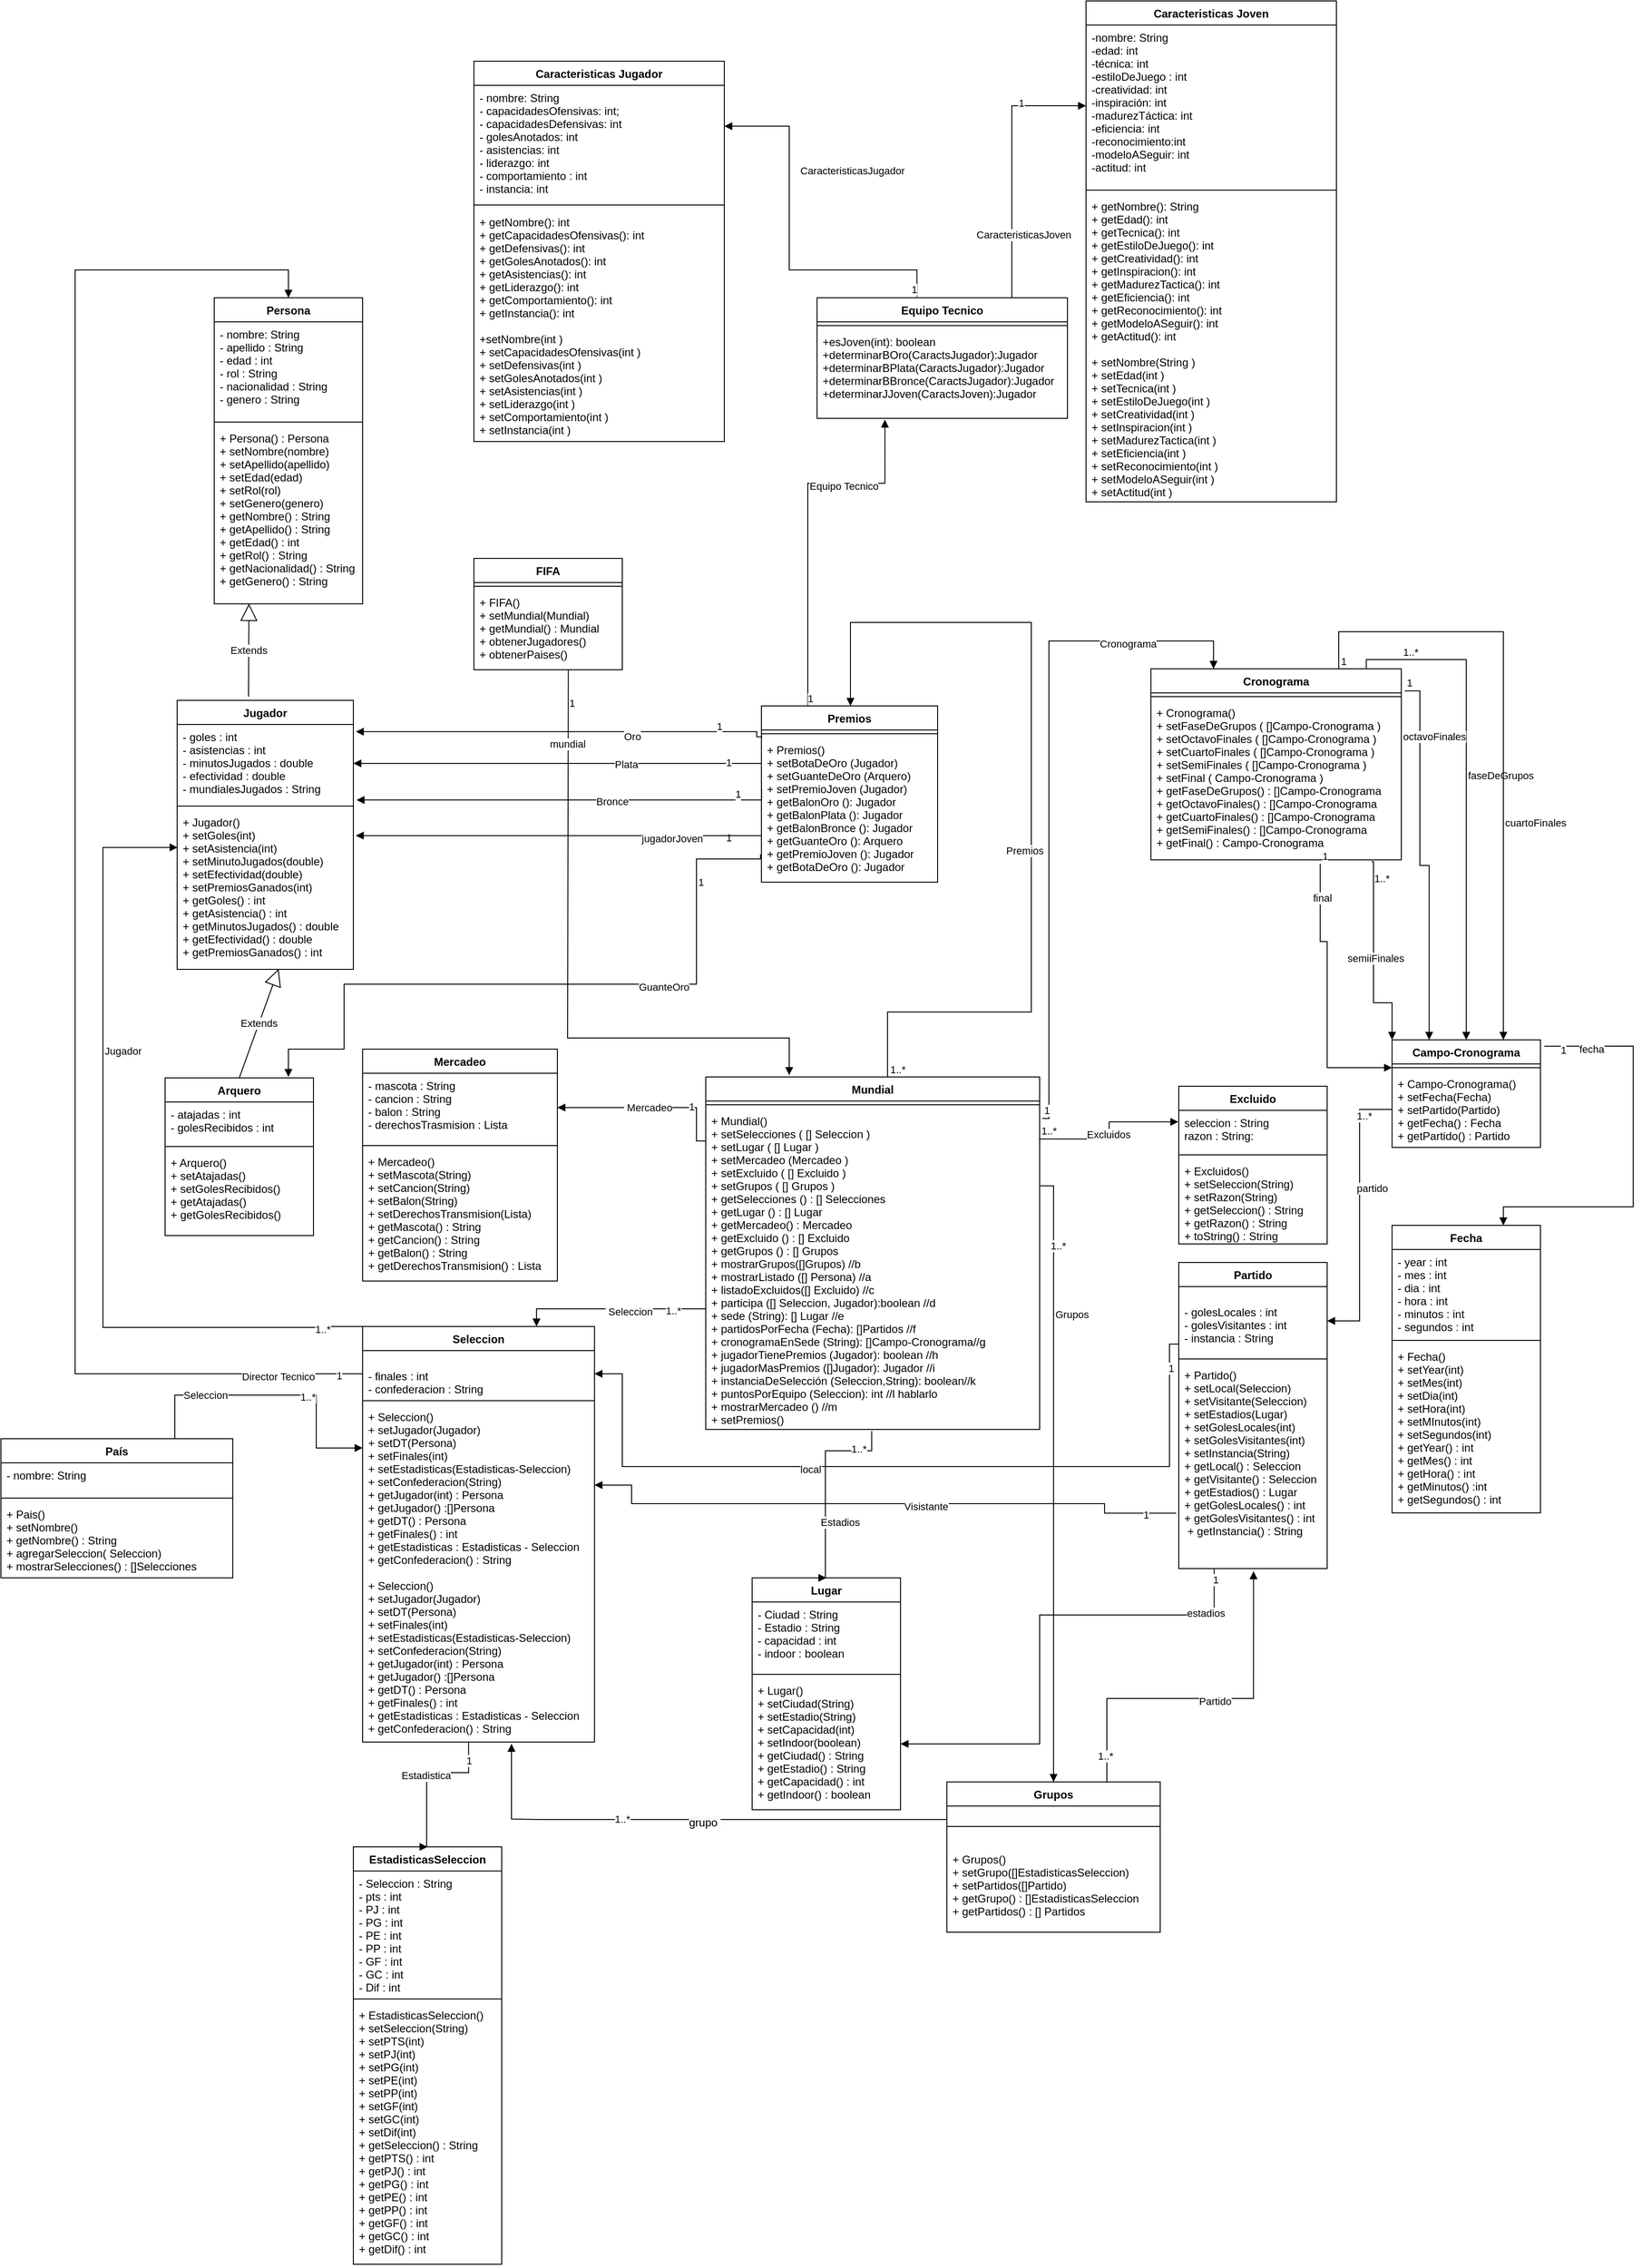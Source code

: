 <mxfile version="20.3.0" type="device"><diagram id="WAOlGVmIjQvaqexC4rdU" name="Página-1"><mxGraphModel dx="1543" dy="2780" grid="1" gridSize="10" guides="1" tooltips="1" connect="1" arrows="1" fold="1" page="1" pageScale="1" pageWidth="827" pageHeight="1169" math="0" shadow="0"><root><mxCell id="0"/><mxCell id="1" parent="0"/><mxCell id="vJpxsI6z9f8ZxDVIPnvD-1" value="Seleccion" style="swimlane;fontStyle=1;align=center;verticalAlign=top;childLayout=stackLayout;horizontal=1;startSize=26;horizontalStack=0;resizeParent=1;resizeParentMax=0;resizeLast=0;collapsible=1;marginBottom=0;" parent="1" vertex="1"><mxGeometry x="-200" y="109" width="250" height="448" as="geometry"/></mxCell><mxCell id="vJpxsI6z9f8ZxDVIPnvD-2" value="&#10;- finales : int&#10;- confederacion : String" style="text;strokeColor=none;fillColor=none;align=left;verticalAlign=top;spacingLeft=4;spacingRight=4;overflow=hidden;rotatable=0;points=[[0,0.5],[1,0.5]];portConstraint=eastwest;" parent="vJpxsI6z9f8ZxDVIPnvD-1" vertex="1"><mxGeometry y="26" width="250" height="50" as="geometry"/></mxCell><mxCell id="vJpxsI6z9f8ZxDVIPnvD-3" value="" style="line;strokeWidth=1;fillColor=none;align=left;verticalAlign=middle;spacingTop=-1;spacingLeft=3;spacingRight=3;rotatable=0;labelPosition=right;points=[];portConstraint=eastwest;" parent="vJpxsI6z9f8ZxDVIPnvD-1" vertex="1"><mxGeometry y="76" width="250" height="8" as="geometry"/></mxCell><mxCell id="aubBiZgZfOKUuOdNXXbn-31" value="+ Seleccion()&#10;+ setJugador(Jugador)&#10;+ setDT(Persona)&#10;+ setFinales(int)&#10;+ setEstadisticas(Estadisticas-Seleccion)&#10;+ setConfederacion(String)&#10;+ getJugador(int) : Persona&#10;+ getJugador() :[]Persona&#10;+ getDT() : Persona&#10;+ getFinales() : int&#10;+ getEstadisticas : Estadisticas - Seleccion&#10;+ getConfederacion() : String" style="text;strokeColor=none;fillColor=none;align=left;verticalAlign=top;spacingLeft=4;spacingRight=4;overflow=hidden;rotatable=0;points=[[0,0.5],[1,0.5]];portConstraint=eastwest;" parent="vJpxsI6z9f8ZxDVIPnvD-1" vertex="1"><mxGeometry y="84" width="250" height="182" as="geometry"/></mxCell><mxCell id="vJpxsI6z9f8ZxDVIPnvD-4" value="+ Seleccion()&#10;+ setJugador(Jugador)&#10;+ setDT(Persona)&#10;+ setFinales(int)&#10;+ setEstadisticas(Estadisticas-Seleccion)&#10;+ setConfederacion(String)&#10;+ getJugador(int) : Persona&#10;+ getJugador() :[]Persona&#10;+ getDT() : Persona&#10;+ getFinales() : int&#10;+ getEstadisticas : Estadisticas - Seleccion&#10;+ getConfederacion() : String" style="text;strokeColor=none;fillColor=none;align=left;verticalAlign=top;spacingLeft=4;spacingRight=4;overflow=hidden;rotatable=0;points=[[0,0.5],[1,0.5]];portConstraint=eastwest;" parent="vJpxsI6z9f8ZxDVIPnvD-1" vertex="1"><mxGeometry y="266" width="250" height="182" as="geometry"/></mxCell><mxCell id="vJpxsI6z9f8ZxDVIPnvD-5" value="Lugar" style="swimlane;fontStyle=1;align=center;verticalAlign=top;childLayout=stackLayout;horizontal=1;startSize=26;horizontalStack=0;resizeParent=1;resizeParentMax=0;resizeLast=0;collapsible=1;marginBottom=0;" parent="1" vertex="1"><mxGeometry x="220" y="380" width="160" height="250" as="geometry"/></mxCell><mxCell id="vJpxsI6z9f8ZxDVIPnvD-6" value="- Ciudad : String&#10;- Estadio : String&#10;- capacidad : int&#10;- indoor : boolean" style="text;strokeColor=none;fillColor=none;align=left;verticalAlign=top;spacingLeft=4;spacingRight=4;overflow=hidden;rotatable=0;points=[[0,0.5],[1,0.5]];portConstraint=eastwest;" parent="vJpxsI6z9f8ZxDVIPnvD-5" vertex="1"><mxGeometry y="26" width="160" height="74" as="geometry"/></mxCell><mxCell id="vJpxsI6z9f8ZxDVIPnvD-7" value="" style="line;strokeWidth=1;fillColor=none;align=left;verticalAlign=middle;spacingTop=-1;spacingLeft=3;spacingRight=3;rotatable=0;labelPosition=right;points=[];portConstraint=eastwest;" parent="vJpxsI6z9f8ZxDVIPnvD-5" vertex="1"><mxGeometry y="100" width="160" height="8" as="geometry"/></mxCell><mxCell id="vJpxsI6z9f8ZxDVIPnvD-8" value="+ Lugar() &#10;+ setCiudad(String)&#10;+ setEstadio(String)&#10;+ setCapacidad(int)&#10;+ setIndoor(boolean)&#10;+ getCiudad() : String&#10;+ getEstadio() : String&#10;+ getCapacidad() : int&#10;+ getIndoor() : boolean" style="text;strokeColor=none;fillColor=none;align=left;verticalAlign=top;spacingLeft=4;spacingRight=4;overflow=hidden;rotatable=0;points=[[0,0.5],[1,0.5]];portConstraint=eastwest;" parent="vJpxsI6z9f8ZxDVIPnvD-5" vertex="1"><mxGeometry y="108" width="160" height="142" as="geometry"/></mxCell><mxCell id="vJpxsI6z9f8ZxDVIPnvD-9" value="Cronograma" style="swimlane;fontStyle=1;align=center;verticalAlign=top;childLayout=stackLayout;horizontal=1;startSize=26;horizontalStack=0;resizeParent=1;resizeParentMax=0;resizeLast=0;collapsible=1;marginBottom=0;" parent="1" vertex="1"><mxGeometry x="650" y="-600" width="270" height="206" as="geometry"/></mxCell><mxCell id="vJpxsI6z9f8ZxDVIPnvD-11" value="" style="line;strokeWidth=1;fillColor=none;align=left;verticalAlign=middle;spacingTop=-1;spacingLeft=3;spacingRight=3;rotatable=0;labelPosition=right;points=[];portConstraint=eastwest;" parent="vJpxsI6z9f8ZxDVIPnvD-9" vertex="1"><mxGeometry y="26" width="270" height="8" as="geometry"/></mxCell><mxCell id="vJpxsI6z9f8ZxDVIPnvD-12" value="+ Cronograma()&#10;+ setFaseDeGrupos ( []Campo-Cronograma )&#10;+ setOctavoFinales ( []Campo-Cronograma )&#10;+ setCuartoFinales ( []Campo-Cronograma )&#10;+ setSemiFinales ( []Campo-Cronograma )&#10;+ setFinal ( Campo-Cronograma )&#10;+ getFaseDeGrupos() : []Campo-Cronograma&#10;+ getOctavoFinales() : []Campo-Cronograma&#10;+ getCuartoFinales() : []Campo-Cronograma&#10;+ getSemiFinales() : []Campo-Cronograma&#10;+ getFinal() : Campo-Cronograma" style="text;strokeColor=none;fillColor=none;align=left;verticalAlign=top;spacingLeft=4;spacingRight=4;overflow=hidden;rotatable=0;points=[[0,0.5],[1,0.5]];portConstraint=eastwest;" parent="vJpxsI6z9f8ZxDVIPnvD-9" vertex="1"><mxGeometry y="34" width="270" height="172" as="geometry"/></mxCell><mxCell id="vJpxsI6z9f8ZxDVIPnvD-13" value="Premios&#10;" style="swimlane;fontStyle=1;align=center;verticalAlign=top;childLayout=stackLayout;horizontal=1;startSize=26;horizontalStack=0;resizeParent=1;resizeParentMax=0;resizeLast=0;collapsible=1;marginBottom=0;" parent="1" vertex="1"><mxGeometry x="230" y="-560" width="190" height="190" as="geometry"/></mxCell><mxCell id="vJpxsI6z9f8ZxDVIPnvD-15" value="" style="line;strokeWidth=1;fillColor=none;align=left;verticalAlign=middle;spacingTop=-1;spacingLeft=3;spacingRight=3;rotatable=0;labelPosition=right;points=[];portConstraint=eastwest;" parent="vJpxsI6z9f8ZxDVIPnvD-13" vertex="1"><mxGeometry y="26" width="190" height="8" as="geometry"/></mxCell><mxCell id="vJpxsI6z9f8ZxDVIPnvD-16" value="+ Premios() &#10;+ setBotaDeOro (Jugador) &#10;+ setGuanteDeOro (Arquero)&#10;+ setPremioJoven (Jugador)&#10;+ getBalonOro (): Jugador&#10;+ getBalonPlata (): Jugador&#10;+ getBalonBronce (): Jugador&#10;+ getGuanteOro (): Arquero&#10;+ getPremioJoven (): Jugador&#10;+ getBotaDeOro (): Jugador " style="text;strokeColor=none;fillColor=none;align=left;verticalAlign=top;spacingLeft=4;spacingRight=4;overflow=hidden;rotatable=0;points=[[0,0.5],[1,0.5]];portConstraint=eastwest;" parent="vJpxsI6z9f8ZxDVIPnvD-13" vertex="1"><mxGeometry y="34" width="190" height="156" as="geometry"/></mxCell><mxCell id="vJpxsI6z9f8ZxDVIPnvD-17" value="Jugador&#10;" style="swimlane;fontStyle=1;align=center;verticalAlign=top;childLayout=stackLayout;horizontal=1;startSize=26;horizontalStack=0;resizeParent=1;resizeParentMax=0;resizeLast=0;collapsible=1;marginBottom=0;" parent="1" vertex="1"><mxGeometry x="-400" y="-566" width="190" height="290" as="geometry"/></mxCell><mxCell id="vJpxsI6z9f8ZxDVIPnvD-18" value="- goles : int&#10;- asistencias : int&#10;- minutosJugados : double&#10;- efectividad : double&#10;- mundialesJugados : String" style="text;strokeColor=none;fillColor=none;align=left;verticalAlign=top;spacingLeft=4;spacingRight=4;overflow=hidden;rotatable=0;points=[[0,0.5],[1,0.5]];portConstraint=eastwest;" parent="vJpxsI6z9f8ZxDVIPnvD-17" vertex="1"><mxGeometry y="26" width="190" height="84" as="geometry"/></mxCell><mxCell id="vJpxsI6z9f8ZxDVIPnvD-19" value="" style="line;strokeWidth=1;fillColor=none;align=left;verticalAlign=middle;spacingTop=-1;spacingLeft=3;spacingRight=3;rotatable=0;labelPosition=right;points=[];portConstraint=eastwest;" parent="vJpxsI6z9f8ZxDVIPnvD-17" vertex="1"><mxGeometry y="110" width="190" height="8" as="geometry"/></mxCell><mxCell id="vJpxsI6z9f8ZxDVIPnvD-20" value="+ Jugador()&#10;+ setGoles(int)&#10;+ setAsistencia(int)&#10;+ setMinutoJugados(double)&#10;+ setEfectividad(double)&#10;+ setPremiosGanados(int)&#10;+ getGoles() : int&#10;+ getAsistencia() : int&#10;+ getMinutosJugados() : double&#10;+ getEfectividad() : double&#10;+ getPremiosGanados() : int" style="text;strokeColor=none;fillColor=none;align=left;verticalAlign=top;spacingLeft=4;spacingRight=4;overflow=hidden;rotatable=0;points=[[0,0.5],[1,0.5]];portConstraint=eastwest;" parent="vJpxsI6z9f8ZxDVIPnvD-17" vertex="1"><mxGeometry y="118" width="190" height="172" as="geometry"/></mxCell><mxCell id="vJpxsI6z9f8ZxDVIPnvD-21" value="Partido" style="swimlane;fontStyle=1;align=center;verticalAlign=top;childLayout=stackLayout;horizontal=1;startSize=26;horizontalStack=0;resizeParent=1;resizeParentMax=0;resizeLast=0;collapsible=1;marginBottom=0;" parent="1" vertex="1"><mxGeometry x="680" y="40" width="160" height="330" as="geometry"/></mxCell><mxCell id="vJpxsI6z9f8ZxDVIPnvD-22" value="&#10;- golesLocales : int&#10;- golesVisitantes : int&#10;- instancia : String" style="text;strokeColor=none;fillColor=none;align=left;verticalAlign=top;spacingLeft=4;spacingRight=4;overflow=hidden;rotatable=0;points=[[0,0.5],[1,0.5]];portConstraint=eastwest;" parent="vJpxsI6z9f8ZxDVIPnvD-21" vertex="1"><mxGeometry y="26" width="160" height="74" as="geometry"/></mxCell><mxCell id="vJpxsI6z9f8ZxDVIPnvD-23" value="" style="line;strokeWidth=1;fillColor=none;align=left;verticalAlign=middle;spacingTop=-1;spacingLeft=3;spacingRight=3;rotatable=0;labelPosition=right;points=[];portConstraint=eastwest;" parent="vJpxsI6z9f8ZxDVIPnvD-21" vertex="1"><mxGeometry y="100" width="160" height="8" as="geometry"/></mxCell><mxCell id="vJpxsI6z9f8ZxDVIPnvD-24" value="+ Partido() &#10;+ setLocal(Seleccion)&#10;+ setVisitante(Seleccion)&#10;+ setEstadios(Lugar)&#10;+ setGolesLocales(int)&#10;+ setGolesVisitantes(int)&#10;+ setInstancia(String)&#10;+ getLocal() : Seleccion&#10;+ getVisitante() : Seleccion&#10;+ getEstadios() : Lugar&#10;+ getGolesLocales() : int&#10;+ getGolesVisitantes() : int&#10; + getInstancia() : String" style="text;strokeColor=none;fillColor=none;align=left;verticalAlign=top;spacingLeft=4;spacingRight=4;overflow=hidden;rotatable=0;points=[[0,0.5],[1,0.5]];portConstraint=eastwest;" parent="vJpxsI6z9f8ZxDVIPnvD-21" vertex="1"><mxGeometry y="108" width="160" height="222" as="geometry"/></mxCell><mxCell id="vJpxsI6z9f8ZxDVIPnvD-25" value="Persona" style="swimlane;fontStyle=1;align=center;verticalAlign=top;childLayout=stackLayout;horizontal=1;startSize=26;horizontalStack=0;resizeParent=1;resizeParentMax=0;resizeLast=0;collapsible=1;marginBottom=0;" parent="1" vertex="1"><mxGeometry x="-360" y="-1000" width="160" height="330" as="geometry"/></mxCell><mxCell id="vJpxsI6z9f8ZxDVIPnvD-26" value="- nombre: String&#10;- apellido : String  &#10;- edad : int&#10;- rol : String&#10;- nacionalidad : String&#10;- genero : String" style="text;strokeColor=none;fillColor=none;align=left;verticalAlign=top;spacingLeft=4;spacingRight=4;overflow=hidden;rotatable=0;points=[[0,0.5],[1,0.5]];portConstraint=eastwest;" parent="vJpxsI6z9f8ZxDVIPnvD-25" vertex="1"><mxGeometry y="26" width="160" height="104" as="geometry"/></mxCell><mxCell id="vJpxsI6z9f8ZxDVIPnvD-27" value="" style="line;strokeWidth=1;fillColor=none;align=left;verticalAlign=middle;spacingTop=-1;spacingLeft=3;spacingRight=3;rotatable=0;labelPosition=right;points=[];portConstraint=eastwest;" parent="vJpxsI6z9f8ZxDVIPnvD-25" vertex="1"><mxGeometry y="130" width="160" height="8" as="geometry"/></mxCell><mxCell id="vJpxsI6z9f8ZxDVIPnvD-28" value="+ Persona() : Persona&#10;+ setNombre(nombre) &#10;+ setApellido(apellido)&#10;+ setEdad(edad)&#10;+ setRol(rol)&#10;+ setGenero(genero)&#10;+ getNombre() : String&#10;+ getApellido() : String&#10;+ getEdad() : int&#10;+ getRol() : String&#10;+ getNacionalidad() : String&#10;+ getGenero() : String" style="text;strokeColor=none;fillColor=none;align=left;verticalAlign=top;spacingLeft=4;spacingRight=4;overflow=hidden;rotatable=0;points=[[0,0.5],[1,0.5]];portConstraint=eastwest;" parent="vJpxsI6z9f8ZxDVIPnvD-25" vertex="1"><mxGeometry y="138" width="160" height="192" as="geometry"/></mxCell><mxCell id="vJpxsI6z9f8ZxDVIPnvD-29" value="Extends" style="endArrow=block;endSize=16;endFill=0;html=1;rounded=0;entryX=0.234;entryY=0.999;entryDx=0;entryDy=0;entryPerimeter=0;" parent="1" target="vJpxsI6z9f8ZxDVIPnvD-28" edge="1"><mxGeometry width="160" relative="1" as="geometry"><mxPoint x="-323" y="-570" as="sourcePoint"/><mxPoint x="440" y="660" as="targetPoint"/></mxGeometry></mxCell><mxCell id="vJpxsI6z9f8ZxDVIPnvD-30" value="Grupos" style="swimlane;fontStyle=1;align=center;verticalAlign=top;childLayout=stackLayout;horizontal=1;startSize=26;horizontalStack=0;resizeParent=1;resizeParentMax=0;resizeLast=0;collapsible=1;marginBottom=0;" parent="1" vertex="1"><mxGeometry x="430" y="600" width="230" height="162" as="geometry"/></mxCell><mxCell id="vJpxsI6z9f8ZxDVIPnvD-32" value="" style="line;strokeWidth=1;fillColor=none;align=left;verticalAlign=middle;spacingTop=-1;spacingLeft=3;spacingRight=3;rotatable=0;labelPosition=right;points=[];portConstraint=eastwest;" parent="vJpxsI6z9f8ZxDVIPnvD-30" vertex="1"><mxGeometry y="26" width="230" height="44" as="geometry"/></mxCell><mxCell id="vJpxsI6z9f8ZxDVIPnvD-33" value="+ Grupos()&#10;+ setGrupo([]EstadisticasSeleccion)&#10;+ setPartidos([]Partido)&#10;+ getGrupo() : []EstadisticasSeleccion&#10;+ getPartidos() : [] Partidos  " style="text;strokeColor=none;fillColor=none;align=left;verticalAlign=top;spacingLeft=4;spacingRight=4;overflow=hidden;rotatable=0;points=[[0,0.5],[1,0.5]];portConstraint=eastwest;" parent="vJpxsI6z9f8ZxDVIPnvD-30" vertex="1"><mxGeometry y="70" width="230" height="92" as="geometry"/></mxCell><mxCell id="vJpxsI6z9f8ZxDVIPnvD-43" value="Arquero" style="swimlane;fontStyle=1;align=center;verticalAlign=top;childLayout=stackLayout;horizontal=1;startSize=26;horizontalStack=0;resizeParent=1;resizeParentMax=0;resizeLast=0;collapsible=1;marginBottom=0;" parent="1" vertex="1"><mxGeometry x="-413" y="-159" width="160" height="170" as="geometry"/></mxCell><mxCell id="vJpxsI6z9f8ZxDVIPnvD-44" value="- atajadas : int&#10;- golesRecibidos : int" style="text;strokeColor=none;fillColor=none;align=left;verticalAlign=top;spacingLeft=4;spacingRight=4;overflow=hidden;rotatable=0;points=[[0,0.5],[1,0.5]];portConstraint=eastwest;" parent="vJpxsI6z9f8ZxDVIPnvD-43" vertex="1"><mxGeometry y="26" width="160" height="44" as="geometry"/></mxCell><mxCell id="vJpxsI6z9f8ZxDVIPnvD-45" value="" style="line;strokeWidth=1;fillColor=none;align=left;verticalAlign=middle;spacingTop=-1;spacingLeft=3;spacingRight=3;rotatable=0;labelPosition=right;points=[];portConstraint=eastwest;" parent="vJpxsI6z9f8ZxDVIPnvD-43" vertex="1"><mxGeometry y="70" width="160" height="8" as="geometry"/></mxCell><mxCell id="vJpxsI6z9f8ZxDVIPnvD-46" value="+ Arquero()&#10;+ setAtajadas()&#10;+ setGolesRecibidos()&#10;+ getAtajadas()&#10;+ getGolesRecibidos()" style="text;strokeColor=none;fillColor=none;align=left;verticalAlign=top;spacingLeft=4;spacingRight=4;overflow=hidden;rotatable=0;points=[[0,0.5],[1,0.5]];portConstraint=eastwest;" parent="vJpxsI6z9f8ZxDVIPnvD-43" vertex="1"><mxGeometry y="78" width="160" height="92" as="geometry"/></mxCell><mxCell id="vJpxsI6z9f8ZxDVIPnvD-47" value="Extends" style="endArrow=block;endSize=16;endFill=0;html=1;rounded=0;exitX=0.5;exitY=0;exitDx=0;exitDy=0;entryX=0.576;entryY=0.997;entryDx=0;entryDy=0;entryPerimeter=0;" parent="1" source="vJpxsI6z9f8ZxDVIPnvD-43" target="vJpxsI6z9f8ZxDVIPnvD-20" edge="1"><mxGeometry width="160" relative="1" as="geometry"><mxPoint x="410" y="1220" as="sourcePoint"/><mxPoint x="570" y="1220" as="targetPoint"/></mxGeometry></mxCell><mxCell id="vJpxsI6z9f8ZxDVIPnvD-48" value="EstadisticasSeleccion" style="swimlane;fontStyle=1;align=center;verticalAlign=top;childLayout=stackLayout;horizontal=1;startSize=26;horizontalStack=0;resizeParent=1;resizeParentMax=0;resizeLast=0;collapsible=1;marginBottom=0;" parent="1" vertex="1"><mxGeometry x="-210" y="670" width="160" height="450" as="geometry"/></mxCell><mxCell id="vJpxsI6z9f8ZxDVIPnvD-49" value="- Seleccion : String&#10;- pts : int&#10;- PJ : int&#10;- PG : int&#10;- PE : int&#10;- PP : int&#10;- GF : int&#10;- GC : int&#10;- Dif : int" style="text;strokeColor=none;fillColor=none;align=left;verticalAlign=top;spacingLeft=4;spacingRight=4;overflow=hidden;rotatable=0;points=[[0,0.5],[1,0.5]];portConstraint=eastwest;" parent="vJpxsI6z9f8ZxDVIPnvD-48" vertex="1"><mxGeometry y="26" width="160" height="134" as="geometry"/></mxCell><mxCell id="vJpxsI6z9f8ZxDVIPnvD-50" value="" style="line;strokeWidth=1;fillColor=none;align=left;verticalAlign=middle;spacingTop=-1;spacingLeft=3;spacingRight=3;rotatable=0;labelPosition=right;points=[];portConstraint=eastwest;" parent="vJpxsI6z9f8ZxDVIPnvD-48" vertex="1"><mxGeometry y="160" width="160" height="8" as="geometry"/></mxCell><mxCell id="vJpxsI6z9f8ZxDVIPnvD-51" value="+ EstadisticasSeleccion()&#10;+ setSeleccion(String)&#10;+ setPTS(int)&#10;+ setPJ(int)&#10;+ setPG(int)&#10;+ setPE(int)&#10;+ setPP(int)&#10;+ setGF(int)&#10;+ setGC(int)&#10;+ setDif(int)&#10;+ getSeleccion() : String&#10;+ getPTS() : int&#10;+ getPJ() : int&#10;+ getPG() : int&#10;+ getPE() : int&#10;+ getPP() : int&#10;+ getGF() : int&#10;+ getGC() : int&#10;+ getDif() : int" style="text;strokeColor=none;fillColor=none;align=left;verticalAlign=top;spacingLeft=4;spacingRight=4;overflow=hidden;rotatable=0;points=[[0,0.5],[1,0.5]];portConstraint=eastwest;" parent="vJpxsI6z9f8ZxDVIPnvD-48" vertex="1"><mxGeometry y="168" width="160" height="282" as="geometry"/></mxCell><mxCell id="vJpxsI6z9f8ZxDVIPnvD-54" value="Jugador" style="endArrow=block;endFill=1;html=1;edgeStyle=orthogonalEdgeStyle;align=left;verticalAlign=top;rounded=0;exitX=0;exitY=0;exitDx=0;exitDy=0;entryX=0.003;entryY=0.236;entryDx=0;entryDy=0;entryPerimeter=0;" parent="1" source="vJpxsI6z9f8ZxDVIPnvD-1" target="vJpxsI6z9f8ZxDVIPnvD-20" edge="1"><mxGeometry x="0.348" relative="1" as="geometry"><mxPoint x="-30" y="390" as="sourcePoint"/><mxPoint x="-270" y="-580" as="targetPoint"/><Array as="points"><mxPoint x="-240" y="109"/><mxPoint x="-240" y="110"/><mxPoint x="-480" y="110"/><mxPoint x="-480" y="-407"/></Array><mxPoint as="offset"/></mxGeometry></mxCell><mxCell id="vJpxsI6z9f8ZxDVIPnvD-55" value="1..*" style="edgeLabel;resizable=0;html=1;align=left;verticalAlign=bottom;" parent="vJpxsI6z9f8ZxDVIPnvD-54" connectable="0" vertex="1"><mxGeometry x="-1" relative="1" as="geometry"><mxPoint x="-53" y="11" as="offset"/></mxGeometry></mxCell><mxCell id="vJpxsI6z9f8ZxDVIPnvD-56" value="Excluido" style="swimlane;fontStyle=1;align=center;verticalAlign=top;childLayout=stackLayout;horizontal=1;startSize=26;horizontalStack=0;resizeParent=1;resizeParentMax=0;resizeLast=0;collapsible=1;marginBottom=0;" parent="1" vertex="1"><mxGeometry x="680" y="-150" width="160" height="170" as="geometry"/></mxCell><mxCell id="vJpxsI6z9f8ZxDVIPnvD-57" value="seleccion : String            &#10;razon : String: &#10;" style="text;strokeColor=none;fillColor=none;align=left;verticalAlign=top;spacingLeft=4;spacingRight=4;overflow=hidden;rotatable=0;points=[[0,0.5],[1,0.5]];portConstraint=eastwest;" parent="vJpxsI6z9f8ZxDVIPnvD-56" vertex="1"><mxGeometry y="26" width="160" height="44" as="geometry"/></mxCell><mxCell id="vJpxsI6z9f8ZxDVIPnvD-58" value="" style="line;strokeWidth=1;fillColor=none;align=left;verticalAlign=middle;spacingTop=-1;spacingLeft=3;spacingRight=3;rotatable=0;labelPosition=right;points=[];portConstraint=eastwest;" parent="vJpxsI6z9f8ZxDVIPnvD-56" vertex="1"><mxGeometry y="70" width="160" height="8" as="geometry"/></mxCell><mxCell id="vJpxsI6z9f8ZxDVIPnvD-59" value="+ Excluidos()&#10;+ setSeleccion(String) &#10;+ setRazon(String)&#10;+ getSeleccion() : String&#10;+ getRazon() : String&#10;+ toString() : String" style="text;strokeColor=none;fillColor=none;align=left;verticalAlign=top;spacingLeft=4;spacingRight=4;overflow=hidden;rotatable=0;points=[[0,0.5],[1,0.5]];portConstraint=eastwest;" parent="vJpxsI6z9f8ZxDVIPnvD-56" vertex="1"><mxGeometry y="78" width="160" height="92" as="geometry"/></mxCell><mxCell id="vJpxsI6z9f8ZxDVIPnvD-60" value="&amp;nbsp;Premios" style="endArrow=block;endFill=1;html=1;edgeStyle=orthogonalEdgeStyle;align=left;verticalAlign=top;rounded=0;exitX=0.75;exitY=0;exitDx=0;exitDy=0;entryX=0.5;entryY=0;entryDx=0;entryDy=0;" parent="1" edge="1"><mxGeometry x="-0.11" y="22" relative="1" as="geometry"><mxPoint x="366" y="-160" as="sourcePoint"/><mxPoint x="326.0" y="-560" as="targetPoint"/><Array as="points"><mxPoint x="366" y="-230"/><mxPoint x="521" y="-230"/><mxPoint x="521" y="-650"/><mxPoint x="326" y="-650"/></Array><mxPoint x="-10" y="2" as="offset"/></mxGeometry></mxCell><mxCell id="vJpxsI6z9f8ZxDVIPnvD-61" value="1..*" style="edgeLabel;resizable=0;html=1;align=left;verticalAlign=bottom;" parent="vJpxsI6z9f8ZxDVIPnvD-60" connectable="0" vertex="1"><mxGeometry x="-1" relative="1" as="geometry"><mxPoint x="1" as="offset"/></mxGeometry></mxCell><mxCell id="vJpxsI6z9f8ZxDVIPnvD-62" value="Mercadeo" style="swimlane;fontStyle=1;align=center;verticalAlign=top;childLayout=stackLayout;horizontal=1;startSize=26;horizontalStack=0;resizeParent=1;resizeParentMax=0;resizeLast=0;collapsible=1;marginBottom=0;" parent="1" vertex="1"><mxGeometry x="-200" y="-190" width="210" height="250" as="geometry"/></mxCell><mxCell id="vJpxsI6z9f8ZxDVIPnvD-63" value="- mascota : String&#10;- cancion : String&#10;- balon : String&#10;- derechosTrasmision : Lista" style="text;strokeColor=none;fillColor=none;align=left;verticalAlign=top;spacingLeft=4;spacingRight=4;overflow=hidden;rotatable=0;points=[[0,0.5],[1,0.5]];portConstraint=eastwest;" parent="vJpxsI6z9f8ZxDVIPnvD-62" vertex="1"><mxGeometry y="26" width="210" height="74" as="geometry"/></mxCell><mxCell id="vJpxsI6z9f8ZxDVIPnvD-64" value="" style="line;strokeWidth=1;fillColor=none;align=left;verticalAlign=middle;spacingTop=-1;spacingLeft=3;spacingRight=3;rotatable=0;labelPosition=right;points=[];portConstraint=eastwest;" parent="vJpxsI6z9f8ZxDVIPnvD-62" vertex="1"><mxGeometry y="100" width="210" height="8" as="geometry"/></mxCell><mxCell id="vJpxsI6z9f8ZxDVIPnvD-65" value="+ Mercadeo()&#10;+ setMascota(String) &#10;+ setCancion(String)&#10;+ setBalon(String)&#10;+ setDerechosTransmision(Lista)&#10;+ getMascota() : String&#10;+ getCancion() : String&#10;+ getBalon() : String&#10;+ getDerechosTransmision() : Lista&#10;" style="text;strokeColor=none;fillColor=none;align=left;verticalAlign=top;spacingLeft=4;spacingRight=4;overflow=hidden;rotatable=0;points=[[0,0.5],[1,0.5]];portConstraint=eastwest;" parent="vJpxsI6z9f8ZxDVIPnvD-62" vertex="1"><mxGeometry y="108" width="210" height="142" as="geometry"/></mxCell><mxCell id="vJpxsI6z9f8ZxDVIPnvD-66" value="Excluidos" style="endArrow=block;endFill=1;html=1;edgeStyle=orthogonalEdgeStyle;align=left;verticalAlign=top;rounded=0;entryX=-0.003;entryY=0.282;entryDx=0;entryDy=0;entryPerimeter=0;exitX=0.998;exitY=0.095;exitDx=0;exitDy=0;exitPerimeter=0;" parent="1" target="vJpxsI6z9f8ZxDVIPnvD-57" edge="1" source="vJpxsI6z9f8ZxDVIPnvD-76"><mxGeometry x="-0.405" y="18" relative="1" as="geometry"><mxPoint x="430" y="-92" as="sourcePoint"/><mxPoint x="670" y="40" as="targetPoint"/><mxPoint as="offset"/></mxGeometry></mxCell><mxCell id="vJpxsI6z9f8ZxDVIPnvD-67" value="1..*" style="edgeLabel;resizable=0;html=1;align=left;verticalAlign=bottom;" parent="vJpxsI6z9f8ZxDVIPnvD-66" connectable="0" vertex="1"><mxGeometry x="-1" relative="1" as="geometry"><mxPoint x="1" as="offset"/></mxGeometry></mxCell><mxCell id="vJpxsI6z9f8ZxDVIPnvD-73" value="Mundial" style="swimlane;fontStyle=1;align=center;verticalAlign=top;childLayout=stackLayout;horizontal=1;startSize=26;horizontalStack=0;resizeParent=1;resizeParentMax=0;resizeLast=0;collapsible=1;marginBottom=0;" parent="1" vertex="1"><mxGeometry x="170" y="-160" width="360" height="380" as="geometry"/></mxCell><mxCell id="vJpxsI6z9f8ZxDVIPnvD-75" value="" style="line;strokeWidth=1;fillColor=none;align=left;verticalAlign=middle;spacingTop=-1;spacingLeft=3;spacingRight=3;rotatable=0;labelPosition=right;points=[];portConstraint=eastwest;" parent="vJpxsI6z9f8ZxDVIPnvD-73" vertex="1"><mxGeometry y="26" width="360" height="8" as="geometry"/></mxCell><mxCell id="vJpxsI6z9f8ZxDVIPnvD-76" value="+ Mundial()&#10;+ setSelecciones ( [] Seleccion )&#10;+ setLugar ( [] Lugar )&#10;+ setMercadeo (Mercadeo )&#10;+ setExcluido ( [] Excluido )&#10;+ setGrupos ( [] Grupos )&#10;+ getSelecciones () : [] Selecciones&#10;+ getLugar () : [] Lugar&#10;+ getMercadeo() : Mercadeo&#10;+ getExcluido () : [] Excluido&#10;+ getGrupos () : [] Grupos &#10;+ mostrarGrupos([]Grupos) //b&#10;+ mostrarListado ([] Persona) //a&#10;+ listadoExcluidos([] Excluido) //c&#10;+ participa ([] Seleccion, Jugador):boolean //d&#10;+ sede (String): [] Lugar //e&#10;+ partidosPorFecha (Fecha): []Partidos //f&#10;+ cronogramaEnSede (String): []Campo-Cronograma//g &#10;+ jugadorTienePremios (Jugador): boolean //h&#10;+ jugadorMasPremios ([]Jugador): Jugador //i&#10;+ instanciaDeSelección (Seleccion,String): boolean//k&#10;+ puntosPorEquipo (Seleccion): int //l hablarlo&#10;+ mostrarMercadeo () //m &#10;+ setPremios()" style="text;strokeColor=none;fillColor=none;align=left;verticalAlign=top;spacingLeft=4;spacingRight=4;overflow=hidden;rotatable=0;points=[[0,0.5],[1,0.5]];portConstraint=eastwest;" parent="vJpxsI6z9f8ZxDVIPnvD-73" vertex="1"><mxGeometry y="34" width="360" height="346" as="geometry"/></mxCell><mxCell id="45bAVvMPIuUYd5irnrlX-2" value="&amp;nbsp;Mercadeo" style="endArrow=block;endFill=1;html=1;edgeStyle=orthogonalEdgeStyle;align=left;verticalAlign=top;rounded=0;exitX=0;exitY=0.5;exitDx=0;exitDy=0;entryX=1;entryY=0.5;entryDx=0;entryDy=0;" parent="1" target="vJpxsI6z9f8ZxDVIPnvD-63" edge="1"><mxGeometry x="0.286" y="-13" relative="1" as="geometry"><mxPoint x="170" y="-91" as="sourcePoint"/><mxPoint x="60" y="-160" as="targetPoint"/><mxPoint as="offset"/><Array as="points"><mxPoint x="160" y="-91"/><mxPoint x="160" y="-127"/></Array></mxGeometry></mxCell><mxCell id="45bAVvMPIuUYd5irnrlX-3" value="1" style="edgeLabel;resizable=0;html=1;align=left;verticalAlign=bottom;" parent="45bAVvMPIuUYd5irnrlX-2" connectable="0" vertex="1"><mxGeometry x="-1" relative="1" as="geometry"><mxPoint x="-20" y="-29" as="offset"/></mxGeometry></mxCell><mxCell id="45bAVvMPIuUYd5irnrlX-4" value="Partido" style="endArrow=block;endFill=1;html=1;edgeStyle=orthogonalEdgeStyle;align=left;verticalAlign=top;rounded=0;entryX=0.504;entryY=1.013;entryDx=0;entryDy=0;entryPerimeter=0;exitX=0.75;exitY=0;exitDx=0;exitDy=0;" parent="1" source="vJpxsI6z9f8ZxDVIPnvD-30" target="vJpxsI6z9f8ZxDVIPnvD-24" edge="1"><mxGeometry x="-0.027" y="10" relative="1" as="geometry"><mxPoint x="610" y="590" as="sourcePoint"/><mxPoint x="760" y="600" as="targetPoint"/><Array as="points"><mxPoint x="603" y="510"/><mxPoint x="761" y="510"/></Array><mxPoint as="offset"/></mxGeometry></mxCell><mxCell id="45bAVvMPIuUYd5irnrlX-5" value="1..*" style="edgeLabel;resizable=0;html=1;align=left;verticalAlign=bottom;" parent="45bAVvMPIuUYd5irnrlX-4" connectable="0" vertex="1"><mxGeometry x="-1" relative="1" as="geometry"><mxPoint x="-12" y="-20" as="offset"/></mxGeometry></mxCell><mxCell id="45bAVvMPIuUYd5irnrlX-6" value="estadios" style="endArrow=block;endFill=1;html=1;edgeStyle=orthogonalEdgeStyle;align=left;verticalAlign=top;rounded=0;exitX=0.239;exitY=1;exitDx=0;exitDy=0;exitPerimeter=0;entryX=1;entryY=0.5;entryDx=0;entryDy=0;" parent="1" source="vJpxsI6z9f8ZxDVIPnvD-24" target="vJpxsI6z9f8ZxDVIPnvD-8" edge="1"><mxGeometry x="-0.692" y="-15" relative="1" as="geometry"><mxPoint x="440" y="860" as="sourcePoint"/><mxPoint x="600" y="860" as="targetPoint"/><mxPoint as="offset"/><Array as="points"><mxPoint x="718" y="420"/><mxPoint x="530" y="420"/><mxPoint x="530" y="559"/></Array></mxGeometry></mxCell><mxCell id="45bAVvMPIuUYd5irnrlX-7" value="1" style="edgeLabel;resizable=0;html=1;align=left;verticalAlign=bottom;" parent="45bAVvMPIuUYd5irnrlX-6" connectable="0" vertex="1"><mxGeometry x="-1" relative="1" as="geometry"><mxPoint x="-3" y="20" as="offset"/></mxGeometry></mxCell><mxCell id="45bAVvMPIuUYd5irnrlX-8" value="&amp;nbsp;Seleccion" style="endArrow=block;endFill=1;html=1;edgeStyle=orthogonalEdgeStyle;align=left;verticalAlign=top;rounded=0;entryX=0.75;entryY=0;entryDx=0;entryDy=0;" parent="1" target="vJpxsI6z9f8ZxDVIPnvD-1" edge="1"><mxGeometry x="0.135" y="-10" relative="1" as="geometry"><mxPoint x="170" y="100" as="sourcePoint"/><mxPoint x="140" y="170" as="targetPoint"/><Array as="points"><mxPoint x="170" y="90"/><mxPoint x="-12" y="90"/></Array><mxPoint as="offset"/></mxGeometry></mxCell><mxCell id="45bAVvMPIuUYd5irnrlX-9" value="1..*&lt;br&gt;" style="edgeLabel;resizable=0;html=1;align=left;verticalAlign=bottom;" parent="45bAVvMPIuUYd5irnrlX-8" connectable="0" vertex="1"><mxGeometry x="-1" relative="1" as="geometry"><mxPoint x="-45" as="offset"/></mxGeometry></mxCell><mxCell id="45bAVvMPIuUYd5irnrlX-10" value="&amp;nbsp;Estadios" style="endArrow=block;endFill=1;html=1;edgeStyle=orthogonalEdgeStyle;align=left;verticalAlign=top;rounded=0;entryX=0.5;entryY=0;entryDx=0;entryDy=0;exitX=0.497;exitY=1.005;exitDx=0;exitDy=0;exitPerimeter=0;" parent="1" source="vJpxsI6z9f8ZxDVIPnvD-76" target="vJpxsI6z9f8ZxDVIPnvD-5" edge="1"><mxGeometry x="0.297" y="-10" relative="1" as="geometry"><mxPoint x="340" y="300" as="sourcePoint"/><mxPoint x="550" y="230" as="targetPoint"/><Array as="points"><mxPoint x="299" y="243"/></Array><mxPoint as="offset"/></mxGeometry></mxCell><mxCell id="45bAVvMPIuUYd5irnrlX-11" value="1..*" style="edgeLabel;resizable=0;html=1;align=left;verticalAlign=bottom;" parent="45bAVvMPIuUYd5irnrlX-10" connectable="0" vertex="1"><mxGeometry x="-1" relative="1" as="geometry"><mxPoint x="-24" y="28" as="offset"/></mxGeometry></mxCell><mxCell id="OvU-eVvdrH3BzWIInxZZ-1" value="Campo-Cronograma" style="swimlane;fontStyle=1;align=center;verticalAlign=top;childLayout=stackLayout;horizontal=1;startSize=26;horizontalStack=0;resizeParent=1;resizeParentMax=0;resizeLast=0;collapsible=1;marginBottom=0;" parent="1" vertex="1"><mxGeometry x="910" y="-200" width="160" height="116" as="geometry"/></mxCell><mxCell id="OvU-eVvdrH3BzWIInxZZ-3" value="" style="line;strokeWidth=1;fillColor=none;align=left;verticalAlign=middle;spacingTop=-1;spacingLeft=3;spacingRight=3;rotatable=0;labelPosition=right;points=[];portConstraint=eastwest;" parent="OvU-eVvdrH3BzWIInxZZ-1" vertex="1"><mxGeometry y="26" width="160" height="8" as="geometry"/></mxCell><mxCell id="OvU-eVvdrH3BzWIInxZZ-4" value="+ Campo-Cronograma()&#10;+ setFecha(Fecha)&#10;+ setPartido(Partido)&#10;+ getFecha() : Fecha&#10;+ getPartido() : Partido" style="text;strokeColor=none;fillColor=none;align=left;verticalAlign=top;spacingLeft=4;spacingRight=4;overflow=hidden;rotatable=0;points=[[0,0.5],[1,0.5]];portConstraint=eastwest;" parent="OvU-eVvdrH3BzWIInxZZ-1" vertex="1"><mxGeometry y="34" width="160" height="82" as="geometry"/></mxCell><mxCell id="OvU-eVvdrH3BzWIInxZZ-5" value="Fecha" style="swimlane;fontStyle=1;align=center;verticalAlign=top;childLayout=stackLayout;horizontal=1;startSize=26;horizontalStack=0;resizeParent=1;resizeParentMax=0;resizeLast=0;collapsible=1;marginBottom=0;" parent="1" vertex="1"><mxGeometry x="910" width="160" height="310" as="geometry"/></mxCell><mxCell id="OvU-eVvdrH3BzWIInxZZ-6" value="- year : int&#10;- mes : int&#10;- dia : int&#10;- hora : int&#10;- minutos : int&#10;- segundos : int" style="text;strokeColor=none;fillColor=none;align=left;verticalAlign=top;spacingLeft=4;spacingRight=4;overflow=hidden;rotatable=0;points=[[0,0.5],[1,0.5]];portConstraint=eastwest;" parent="OvU-eVvdrH3BzWIInxZZ-5" vertex="1"><mxGeometry y="26" width="160" height="94" as="geometry"/></mxCell><mxCell id="OvU-eVvdrH3BzWIInxZZ-7" value="" style="line;strokeWidth=1;fillColor=none;align=left;verticalAlign=middle;spacingTop=-1;spacingLeft=3;spacingRight=3;rotatable=0;labelPosition=right;points=[];portConstraint=eastwest;" parent="OvU-eVvdrH3BzWIInxZZ-5" vertex="1"><mxGeometry y="120" width="160" height="8" as="geometry"/></mxCell><mxCell id="OvU-eVvdrH3BzWIInxZZ-8" value="+ Fecha()&#10;+ setYear(int)&#10;+ setMes(int)&#10;+ setDia(int)&#10;+ setHora(int)&#10;+ setMInutos(int)&#10;+ setSegundos(int)&#10;+ getYear() : int&#10;+ getMes() : int&#10;+ getHora() : int&#10;+ getMinutos() :int&#10;+ getSegundos() : int" style="text;strokeColor=none;fillColor=none;align=left;verticalAlign=top;spacingLeft=4;spacingRight=4;overflow=hidden;rotatable=0;points=[[0,0.5],[1,0.5]];portConstraint=eastwest;" parent="OvU-eVvdrH3BzWIInxZZ-5" vertex="1"><mxGeometry y="128" width="160" height="182" as="geometry"/></mxCell><mxCell id="OvU-eVvdrH3BzWIInxZZ-9" value="fecha" style="endArrow=block;endFill=1;html=1;edgeStyle=orthogonalEdgeStyle;align=left;verticalAlign=top;rounded=0;exitX=1.026;exitY=0.059;exitDx=0;exitDy=0;entryX=0.75;entryY=0;entryDx=0;entryDy=0;exitPerimeter=0;" parent="1" source="OvU-eVvdrH3BzWIInxZZ-1" target="OvU-eVvdrH3BzWIInxZZ-5" edge="1"><mxGeometry x="-0.832" y="10" relative="1" as="geometry"><mxPoint x="-700" y="-150" as="sourcePoint"/><mxPoint x="-540" y="-150" as="targetPoint"/><Array as="points"><mxPoint x="1170" y="-193"/><mxPoint x="1170" y="-20"/><mxPoint x="1030" y="-20"/></Array><mxPoint as="offset"/></mxGeometry></mxCell><mxCell id="OvU-eVvdrH3BzWIInxZZ-10" value="1" style="edgeLabel;resizable=0;html=1;align=left;verticalAlign=bottom;" parent="OvU-eVvdrH3BzWIInxZZ-9" connectable="0" vertex="1"><mxGeometry x="-1" relative="1" as="geometry"><mxPoint x="16" y="13" as="offset"/></mxGeometry></mxCell><mxCell id="OvU-eVvdrH3BzWIInxZZ-11" value="partido" style="endArrow=block;endFill=1;html=1;edgeStyle=orthogonalEdgeStyle;align=left;verticalAlign=top;rounded=0;entryX=1;entryY=0.5;entryDx=0;entryDy=0;exitX=0;exitY=0.5;exitDx=0;exitDy=0;" parent="1" source="OvU-eVvdrH3BzWIInxZZ-4" target="vJpxsI6z9f8ZxDVIPnvD-22" edge="1"><mxGeometry x="-0.283" y="-5" relative="1" as="geometry"><mxPoint x="730" y="-210" as="sourcePoint"/><mxPoint x="890" y="-210" as="targetPoint"/><Array as="points"><mxPoint x="875" y="-125"/><mxPoint x="875" y="103"/></Array><mxPoint as="offset"/></mxGeometry></mxCell><mxCell id="OvU-eVvdrH3BzWIInxZZ-12" value="1..*" style="edgeLabel;resizable=0;html=1;align=left;verticalAlign=bottom;" parent="OvU-eVvdrH3BzWIInxZZ-11" connectable="0" vertex="1"><mxGeometry x="-1" relative="1" as="geometry"><mxPoint x="-40" y="15" as="offset"/></mxGeometry></mxCell><mxCell id="OvU-eVvdrH3BzWIInxZZ-14" value="faseDeGrupos" style="endArrow=block;endFill=1;html=1;edgeStyle=orthogonalEdgeStyle;align=left;verticalAlign=top;rounded=0;exitX=0.86;exitY=-0.003;exitDx=0;exitDy=0;exitPerimeter=0;entryX=0.5;entryY=0;entryDx=0;entryDy=0;" parent="1" source="vJpxsI6z9f8ZxDVIPnvD-9" target="OvU-eVvdrH3BzWIInxZZ-1" edge="1"><mxGeometry x="-0.129" relative="1" as="geometry"><mxPoint x="1000" y="-550" as="sourcePoint"/><mxPoint x="1160" y="-550" as="targetPoint"/><mxPoint as="offset"/></mxGeometry></mxCell><mxCell id="OvU-eVvdrH3BzWIInxZZ-15" value="1..*" style="edgeLabel;resizable=0;html=1;align=left;verticalAlign=bottom;" parent="OvU-eVvdrH3BzWIInxZZ-14" connectable="0" vertex="1"><mxGeometry x="-1" relative="1" as="geometry"><mxPoint x="38" y="-9" as="offset"/></mxGeometry></mxCell><mxCell id="jDVTNsTB50lQe6-nZzPo-1" value="local" style="endArrow=block;endFill=1;html=1;edgeStyle=orthogonalEdgeStyle;align=left;verticalAlign=top;rounded=0;exitX=0;exitY=0.5;exitDx=0;exitDy=0;entryX=1;entryY=0.5;entryDx=0;entryDy=0;" parent="1" source="vJpxsI6z9f8ZxDVIPnvD-22" target="vJpxsI6z9f8ZxDVIPnvD-2" edge="1"><mxGeometry x="0.279" y="-10" relative="1" as="geometry"><mxPoint x="500" y="100" as="sourcePoint"/><mxPoint x="90" y="140" as="targetPoint"/><Array as="points"><mxPoint x="680" y="128"/><mxPoint x="670" y="128"/><mxPoint x="670" y="260"/><mxPoint x="80" y="260"/><mxPoint x="80" y="160"/></Array><mxPoint as="offset"/></mxGeometry></mxCell><mxCell id="jDVTNsTB50lQe6-nZzPo-2" value="1" style="edgeLabel;resizable=0;html=1;align=left;verticalAlign=bottom;" parent="jDVTNsTB50lQe6-nZzPo-1" connectable="0" vertex="1"><mxGeometry x="-1" relative="1" as="geometry"><mxPoint x="-13" y="59" as="offset"/></mxGeometry></mxCell><mxCell id="aubBiZgZfOKUuOdNXXbn-1" value="&lt;span style=&quot;font-size: 12px; background-color: rgb(248, 249, 250);&quot;&gt;grupo&amp;nbsp;&lt;/span&gt;" style="endArrow=block;endFill=1;html=1;edgeStyle=orthogonalEdgeStyle;align=left;verticalAlign=top;rounded=0;exitX=0;exitY=0.25;exitDx=0;exitDy=0;entryX=0.642;entryY=1.01;entryDx=0;entryDy=0;entryPerimeter=0;" parent="1" source="vJpxsI6z9f8ZxDVIPnvD-30" target="vJpxsI6z9f8ZxDVIPnvD-4" edge="1"><mxGeometry x="0.018" y="-11" relative="1" as="geometry"><mxPoint x="660" y="648" as="sourcePoint"/><mxPoint x="-30" y="660" as="targetPoint"/><Array as="points"><mxPoint x="-10" y="641"/><mxPoint x="-40" y="640"/></Array><mxPoint as="offset"/></mxGeometry></mxCell><mxCell id="aubBiZgZfOKUuOdNXXbn-2" value="1..*" style="edgeLabel;resizable=0;html=1;align=left;verticalAlign=bottom;" parent="aubBiZgZfOKUuOdNXXbn-1" connectable="0" vertex="1"><mxGeometry x="-1" relative="1" as="geometry"><mxPoint x="-360" y="8" as="offset"/></mxGeometry></mxCell><mxCell id="aubBiZgZfOKUuOdNXXbn-5" value="Estadistica" style="endArrow=block;endFill=1;html=1;edgeStyle=orthogonalEdgeStyle;align=left;verticalAlign=top;rounded=0;entryX=0.5;entryY=0;entryDx=0;entryDy=0;exitX=0.457;exitY=1.002;exitDx=0;exitDy=0;exitPerimeter=0;" parent="1" source="vJpxsI6z9f8ZxDVIPnvD-4" target="vJpxsI6z9f8ZxDVIPnvD-48" edge="1"><mxGeometry x="-0.019" y="-31" relative="1" as="geometry"><mxPoint x="-200" y="164" as="sourcePoint"/><mxPoint x="-131" y="551" as="targetPoint"/><Array as="points"><mxPoint x="-86" y="590"/><mxPoint x="-131" y="590"/><mxPoint x="-131" y="670"/></Array><mxPoint x="2" y="-10" as="offset"/></mxGeometry></mxCell><mxCell id="aubBiZgZfOKUuOdNXXbn-6" value="1" style="edgeLabel;resizable=0;html=1;align=left;verticalAlign=bottom;" parent="aubBiZgZfOKUuOdNXXbn-5" connectable="0" vertex="1"><mxGeometry x="-1" relative="1" as="geometry"><mxPoint x="-4" y="28" as="offset"/></mxGeometry></mxCell><mxCell id="aubBiZgZfOKUuOdNXXbn-11" value="octavoFinales" style="endArrow=block;endFill=1;html=1;edgeStyle=orthogonalEdgeStyle;align=left;verticalAlign=top;rounded=0;exitX=1.014;exitY=-0.026;exitDx=0;exitDy=0;exitPerimeter=0;entryX=0.25;entryY=0;entryDx=0;entryDy=0;" parent="1" target="OvU-eVvdrH3BzWIInxZZ-1" edge="1"><mxGeometry x="-0.74" y="-20" relative="1" as="geometry"><mxPoint x="923.78" y="-576.184" as="sourcePoint"/><mxPoint x="1100" y="-550" as="targetPoint"/><Array as="points"><mxPoint x="940" y="-576"/><mxPoint x="940" y="-388"/><mxPoint x="950" y="-388"/></Array><mxPoint as="offset"/></mxGeometry></mxCell><mxCell id="aubBiZgZfOKUuOdNXXbn-12" value="1" style="edgeLabel;resizable=0;html=1;align=left;verticalAlign=bottom;" parent="aubBiZgZfOKUuOdNXXbn-11" connectable="0" vertex="1"><mxGeometry x="-1" relative="1" as="geometry"/></mxCell><mxCell id="aubBiZgZfOKUuOdNXXbn-13" value="cuartoFinales" style="endArrow=block;endFill=1;html=1;edgeStyle=orthogonalEdgeStyle;align=left;verticalAlign=top;rounded=0;exitX=0.75;exitY=0;exitDx=0;exitDy=0;entryX=0.75;entryY=0;entryDx=0;entryDy=0;" parent="1" source="vJpxsI6z9f8ZxDVIPnvD-9" target="OvU-eVvdrH3BzWIInxZZ-1" edge="1"><mxGeometry x="0.247" relative="1" as="geometry"><mxPoint x="790" y="-630" as="sourcePoint"/><mxPoint x="950" y="-630" as="targetPoint"/><Array as="points"><mxPoint x="852" y="-640"/><mxPoint x="1030" y="-640"/></Array><mxPoint as="offset"/></mxGeometry></mxCell><mxCell id="aubBiZgZfOKUuOdNXXbn-14" value="1" style="edgeLabel;resizable=0;html=1;align=left;verticalAlign=bottom;" parent="aubBiZgZfOKUuOdNXXbn-13" connectable="0" vertex="1"><mxGeometry x="-1" relative="1" as="geometry"/></mxCell><mxCell id="aubBiZgZfOKUuOdNXXbn-15" value="semiiFinales" style="endArrow=block;endFill=1;html=1;edgeStyle=orthogonalEdgeStyle;align=left;verticalAlign=top;rounded=0;entryX=0;entryY=0;entryDx=0;entryDy=0;exitX=0.881;exitY=1.011;exitDx=0;exitDy=0;exitPerimeter=0;" parent="1" source="vJpxsI6z9f8ZxDVIPnvD-12" target="OvU-eVvdrH3BzWIInxZZ-1" edge="1"><mxGeometry x="-0.126" y="-30" relative="1" as="geometry"><mxPoint x="890" y="-310" as="sourcePoint"/><mxPoint x="910.16" y="-144.212" as="targetPoint"/><Array as="points"><mxPoint x="890" y="-392"/><mxPoint x="890" y="-240"/><mxPoint x="910" y="-240"/></Array><mxPoint as="offset"/></mxGeometry></mxCell><mxCell id="aubBiZgZfOKUuOdNXXbn-16" value="1..*" style="edgeLabel;resizable=0;html=1;align=left;verticalAlign=bottom;" parent="aubBiZgZfOKUuOdNXXbn-15" connectable="0" vertex="1"><mxGeometry x="-1" relative="1" as="geometry"><mxPoint x="1" y="27" as="offset"/></mxGeometry></mxCell><mxCell id="aubBiZgZfOKUuOdNXXbn-17" value="final" style="endArrow=block;endFill=1;html=1;edgeStyle=orthogonalEdgeStyle;align=left;verticalAlign=top;rounded=0;exitX=0.676;exitY=1.024;exitDx=0;exitDy=0;exitPerimeter=0;" parent="1" source="vJpxsI6z9f8ZxDVIPnvD-12" edge="1"><mxGeometry x="-0.837" y="-10" relative="1" as="geometry"><mxPoint x="670" y="-260" as="sourcePoint"/><mxPoint x="910" y="-170" as="targetPoint"/><Array as="points"><mxPoint x="840" y="-306"/><mxPoint x="840" y="-170"/></Array><mxPoint as="offset"/></mxGeometry></mxCell><mxCell id="aubBiZgZfOKUuOdNXXbn-18" value="1" style="edgeLabel;resizable=0;html=1;align=left;verticalAlign=bottom;" parent="aubBiZgZfOKUuOdNXXbn-17" connectable="0" vertex="1"><mxGeometry x="-1" relative="1" as="geometry"/></mxCell><mxCell id="aubBiZgZfOKUuOdNXXbn-19" value="Oro" style="endArrow=block;endFill=1;html=1;edgeStyle=orthogonalEdgeStyle;align=left;verticalAlign=top;rounded=0;entryX=1.014;entryY=0.093;entryDx=0;entryDy=0;entryPerimeter=0;exitX=0.005;exitY=0.088;exitDx=0;exitDy=0;exitPerimeter=0;" parent="1" target="vJpxsI6z9f8ZxDVIPnvD-18" edge="1"><mxGeometry x="-0.295" y="-8" relative="1" as="geometry"><mxPoint x="230.95" y="-526.608" as="sourcePoint"/><mxPoint x="70" y="-560" as="targetPoint"/><Array as="points"><mxPoint x="225" y="-527"/><mxPoint x="225" y="-532"/></Array><mxPoint as="offset"/></mxGeometry></mxCell><mxCell id="aubBiZgZfOKUuOdNXXbn-20" value="1" style="edgeLabel;resizable=0;html=1;align=left;verticalAlign=bottom;" parent="aubBiZgZfOKUuOdNXXbn-19" connectable="0" vertex="1"><mxGeometry x="-1" relative="1" as="geometry"><mxPoint x="-51" y="-3" as="offset"/></mxGeometry></mxCell><mxCell id="aubBiZgZfOKUuOdNXXbn-21" value="Plata" style="endArrow=block;endFill=1;html=1;edgeStyle=orthogonalEdgeStyle;align=left;verticalAlign=top;rounded=0;entryX=1;entryY=0.5;entryDx=0;entryDy=0;exitX=0;exitY=0.5;exitDx=0;exitDy=0;" parent="1" target="vJpxsI6z9f8ZxDVIPnvD-18" edge="1"><mxGeometry x="-0.256" y="-12" relative="1" as="geometry"><mxPoint x="230" y="-492" as="sourcePoint"/><mxPoint x="80" y="-550" as="targetPoint"/><Array as="points"><mxPoint x="230" y="-498"/></Array><mxPoint as="offset"/></mxGeometry></mxCell><mxCell id="aubBiZgZfOKUuOdNXXbn-22" value="1" style="edgeLabel;resizable=0;html=1;align=left;verticalAlign=bottom;" parent="aubBiZgZfOKUuOdNXXbn-21" connectable="0" vertex="1"><mxGeometry x="-1" relative="1" as="geometry"><mxPoint x="-40" y="82" as="offset"/></mxGeometry></mxCell><mxCell id="aubBiZgZfOKUuOdNXXbn-23" value="Bronce" style="endArrow=block;endFill=1;html=1;edgeStyle=orthogonalEdgeStyle;align=left;verticalAlign=top;rounded=0;entryX=1.018;entryY=0.969;entryDx=0;entryDy=0;entryPerimeter=0;exitX=0.001;exitY=0.764;exitDx=0;exitDy=0;exitPerimeter=0;" parent="1" target="vJpxsI6z9f8ZxDVIPnvD-18" edge="1"><mxGeometry x="-0.145" y="-11" relative="1" as="geometry"><mxPoint x="230.19" y="-469.824" as="sourcePoint"/><mxPoint x="90" y="-540" as="targetPoint"/><Array as="points"><mxPoint x="230" y="-459"/></Array><mxPoint as="offset"/></mxGeometry></mxCell><mxCell id="aubBiZgZfOKUuOdNXXbn-24" value="1" style="edgeLabel;resizable=0;html=1;align=left;verticalAlign=bottom;" parent="aubBiZgZfOKUuOdNXXbn-23" connectable="0" vertex="1"><mxGeometry x="-1" relative="1" as="geometry"><mxPoint x="-30" y="13" as="offset"/></mxGeometry></mxCell><mxCell id="aubBiZgZfOKUuOdNXXbn-25" value="jugadorJoven" style="endArrow=block;endFill=1;html=1;edgeStyle=orthogonalEdgeStyle;align=left;verticalAlign=top;rounded=0;entryX=1.014;entryY=0.162;entryDx=0;entryDy=0;entryPerimeter=0;exitX=0;exitY=0.128;exitDx=0;exitDy=0;exitPerimeter=0;" parent="1" source="vJpxsI6z9f8ZxDVIPnvD-16" target="vJpxsI6z9f8ZxDVIPnvD-20" edge="1"><mxGeometry x="-0.177" y="-10" relative="1" as="geometry"><mxPoint x="-60" y="-530" as="sourcePoint"/><mxPoint x="100" y="-530" as="targetPoint"/><Array as="points"><mxPoint x="230" y="-420"/></Array><mxPoint x="-1" as="offset"/></mxGeometry></mxCell><mxCell id="aubBiZgZfOKUuOdNXXbn-26" value="1" style="edgeLabel;resizable=0;html=1;align=left;verticalAlign=bottom;" parent="aubBiZgZfOKUuOdNXXbn-25" connectable="0" vertex="1"><mxGeometry x="-1" relative="1" as="geometry"><mxPoint x="-40" y="16" as="offset"/></mxGeometry></mxCell><mxCell id="aubBiZgZfOKUuOdNXXbn-27" value="GuanteOro" style="endArrow=block;endFill=1;html=1;edgeStyle=orthogonalEdgeStyle;align=left;verticalAlign=top;rounded=0;" parent="1" edge="1"><mxGeometry x="-0.27" y="-10" relative="1" as="geometry"><mxPoint x="229" y="-400" as="sourcePoint"/><mxPoint x="-280" y="-160" as="targetPoint"/><Array as="points"><mxPoint x="160" y="-395"/><mxPoint x="160" y="-260"/><mxPoint x="-220" y="-260"/><mxPoint x="-220" y="-190"/><mxPoint x="-280" y="-190"/></Array><mxPoint as="offset"/></mxGeometry></mxCell><mxCell id="aubBiZgZfOKUuOdNXXbn-28" value="1" style="edgeLabel;resizable=0;html=1;align=left;verticalAlign=bottom;" parent="aubBiZgZfOKUuOdNXXbn-27" connectable="0" vertex="1"><mxGeometry x="-1" relative="1" as="geometry"><mxPoint x="-69" y="38" as="offset"/></mxGeometry></mxCell><mxCell id="t1kdxyxMDN4WJoA8oJMx-23" value="Caracteristicas Jugador" style="swimlane;fontStyle=1;align=center;verticalAlign=top;childLayout=stackLayout;horizontal=1;startSize=26;horizontalStack=0;resizeParent=1;resizeParentMax=0;resizeLast=0;collapsible=1;marginBottom=0;" parent="1" vertex="1"><mxGeometry x="-80" y="-1255" width="270" height="410" as="geometry"/></mxCell><mxCell id="t1kdxyxMDN4WJoA8oJMx-24" value="- nombre: String&#10;- capacidadesOfensivas: int;&#10;- capacidadesDefensivas: int&#10;- golesAnotados: int&#10;- asistencias: int&#10;- liderazgo: int&#10;- comportamiento : int&#10;- instancia: int" style="text;strokeColor=none;fillColor=none;align=left;verticalAlign=top;spacingLeft=4;spacingRight=4;overflow=hidden;rotatable=0;points=[[0,0.5],[1,0.5]];portConstraint=eastwest;" parent="t1kdxyxMDN4WJoA8oJMx-23" vertex="1"><mxGeometry y="26" width="270" height="124" as="geometry"/></mxCell><mxCell id="t1kdxyxMDN4WJoA8oJMx-25" value="" style="line;strokeWidth=1;fillColor=none;align=left;verticalAlign=middle;spacingTop=-1;spacingLeft=3;spacingRight=3;rotatable=0;labelPosition=right;points=[];portConstraint=eastwest;" parent="t1kdxyxMDN4WJoA8oJMx-23" vertex="1"><mxGeometry y="150" width="270" height="10" as="geometry"/></mxCell><mxCell id="t1kdxyxMDN4WJoA8oJMx-26" value="+ getNombre(): int&#10;+ getCapacidadesOfensivas(): int&#10;+ getDefensivas(): int&#10;+ getGolesAnotados(): int&#10;+ getAsistencias(): int&#10;+ getLiderazgo(): int&#10;+ getComportamiento(): int&#10;+ getInstancia(): int&#10;&#10;+setNombre(int )&#10;+ setCapacidadesOfensivas(int )&#10;+ setDefensivas(int )&#10;+ setGolesAnotados(int )&#10;+ setAsistencias(int )&#10;+ setLiderazgo(int )&#10;+ setComportamiento(int )&#10;+ setInstancia(int )&#10;" style="text;strokeColor=none;fillColor=none;align=left;verticalAlign=top;spacingLeft=4;spacingRight=4;overflow=hidden;rotatable=0;points=[[0,0.5],[1,0.5]];portConstraint=eastwest;" parent="t1kdxyxMDN4WJoA8oJMx-23" vertex="1"><mxGeometry y="160" width="270" height="250" as="geometry"/></mxCell><mxCell id="t1kdxyxMDN4WJoA8oJMx-27" value="Caracteristicas Joven" style="swimlane;fontStyle=1;align=center;verticalAlign=top;childLayout=stackLayout;horizontal=1;startSize=26;horizontalStack=0;resizeParent=1;resizeParentMax=0;resizeLast=0;collapsible=1;marginBottom=0;" parent="1" vertex="1"><mxGeometry x="580" y="-1320" width="270" height="540" as="geometry"/></mxCell><mxCell id="t1kdxyxMDN4WJoA8oJMx-28" value="-nombre: String&#10;-edad: int&#10;-técnica: int&#10;-estiloDeJuego : int&#10;-creatividad: int&#10;-inspiración: int&#10;-madurezTáctica: int&#10;-eficiencia: int&#10;-reconocimiento:int&#10;-modeloASeguir: int&#10;-actitud: int" style="text;strokeColor=none;fillColor=none;align=left;verticalAlign=top;spacingLeft=4;spacingRight=4;overflow=hidden;rotatable=0;points=[[0,0.5],[1,0.5]];portConstraint=eastwest;" parent="t1kdxyxMDN4WJoA8oJMx-27" vertex="1"><mxGeometry y="26" width="270" height="174" as="geometry"/></mxCell><mxCell id="t1kdxyxMDN4WJoA8oJMx-29" value="" style="line;strokeWidth=1;fillColor=none;align=left;verticalAlign=middle;spacingTop=-1;spacingLeft=3;spacingRight=3;rotatable=0;labelPosition=right;points=[];portConstraint=eastwest;" parent="t1kdxyxMDN4WJoA8oJMx-27" vertex="1"><mxGeometry y="200" width="270" height="8" as="geometry"/></mxCell><mxCell id="t1kdxyxMDN4WJoA8oJMx-30" value="+ getNombre(): String&#10;+ getEdad(): int&#10;+ getTecnica(): int&#10;+ getEstiloDeJuego(): int&#10;+ getCreatividad(): int&#10;+ getInspiracion(): int&#10;+ getMadurezTactica(): int&#10;+ getEficiencia(): int&#10;+ getReconocimiento(): int&#10;+ getModeloASeguir(): int&#10;+ getActitud(): int&#10;&#10;+ setNombre(String )&#10;+ setEdad(int )&#10;+ setTecnica(int )&#10;+ setEstiloDeJuego(int )&#10;+ setCreatividad(int )&#10;+ setInspiracion(int )&#10;+ setMadurezTactica(int )&#10;+ setEficiencia(int )&#10;+ setReconocimiento(int )&#10;+ setModeloASeguir(int )&#10;+ setActitud(int )" style="text;strokeColor=none;fillColor=none;align=left;verticalAlign=top;spacingLeft=4;spacingRight=4;overflow=hidden;rotatable=0;points=[[0,0.5],[1,0.5]];portConstraint=eastwest;" parent="t1kdxyxMDN4WJoA8oJMx-27" vertex="1"><mxGeometry y="208" width="270" height="332" as="geometry"/></mxCell><mxCell id="t1kdxyxMDN4WJoA8oJMx-31" value="CaracteristicasJugador" style="endArrow=block;endFill=1;html=1;edgeStyle=orthogonalEdgeStyle;align=left;verticalAlign=top;rounded=0;exitX=0.399;exitY=-0.008;exitDx=0;exitDy=0;exitPerimeter=0;entryX=1;entryY=0.355;entryDx=0;entryDy=0;entryPerimeter=0;" parent="1" source="t1kdxyxMDN4WJoA8oJMx-49" target="t1kdxyxMDN4WJoA8oJMx-24" edge="1"><mxGeometry x="0.465" y="-10" relative="1" as="geometry"><mxPoint x="340.9" y="-838.936" as="sourcePoint"/><mxPoint x="270" y="-1030" as="targetPoint"/><mxPoint as="offset"/><Array as="points"><mxPoint x="398" y="-1030"/><mxPoint x="260" y="-1030"/><mxPoint x="260" y="-1185"/></Array></mxGeometry></mxCell><mxCell id="t1kdxyxMDN4WJoA8oJMx-32" value="1" style="edgeLabel;resizable=0;html=1;align=left;verticalAlign=bottom;" parent="t1kdxyxMDN4WJoA8oJMx-31" connectable="0" vertex="1"><mxGeometry x="-1" relative="1" as="geometry"><mxPoint x="-8" y="1" as="offset"/></mxGeometry></mxCell><mxCell id="t1kdxyxMDN4WJoA8oJMx-33" value="CaracteristicasJoven" style="endArrow=block;endFill=1;html=1;edgeStyle=orthogonalEdgeStyle;align=left;verticalAlign=top;rounded=0;exitX=0.722;exitY=0.003;exitDx=0;exitDy=0;exitPerimeter=0;entryX=0;entryY=0.5;entryDx=0;entryDy=0;" parent="1" target="t1kdxyxMDN4WJoA8oJMx-28" edge="1"><mxGeometry x="-0.256" y="40" relative="1" as="geometry"><mxPoint x="469.96" y="-988.962" as="sourcePoint"/><mxPoint x="590" y="-1080" as="targetPoint"/><Array as="points"><mxPoint x="500" y="-1207"/></Array><mxPoint as="offset"/></mxGeometry></mxCell><mxCell id="t1kdxyxMDN4WJoA8oJMx-34" value="1" style="edgeLabel;resizable=0;html=1;align=left;verticalAlign=bottom;" parent="t1kdxyxMDN4WJoA8oJMx-33" connectable="0" vertex="1"><mxGeometry x="-1" relative="1" as="geometry"/></mxCell><mxCell id="t1kdxyxMDN4WJoA8oJMx-35" value="1" style="edgeLabel;html=1;align=center;verticalAlign=middle;resizable=0;points=[];" parent="t1kdxyxMDN4WJoA8oJMx-33" connectable="0" vertex="1"><mxGeometry x="0.342" y="-2" relative="1" as="geometry"><mxPoint x="8" y="-31" as="offset"/></mxGeometry></mxCell><mxCell id="t1kdxyxMDN4WJoA8oJMx-49" value="Equipo Tecnico" style="swimlane;fontStyle=1;align=center;verticalAlign=top;childLayout=stackLayout;horizontal=1;startSize=26;horizontalStack=0;resizeParent=1;resizeParentMax=0;resizeLast=0;collapsible=1;marginBottom=0;" parent="1" vertex="1"><mxGeometry x="290" y="-1000" width="270" height="130" as="geometry"/></mxCell><mxCell id="t1kdxyxMDN4WJoA8oJMx-51" value="" style="line;strokeWidth=1;fillColor=none;align=left;verticalAlign=middle;spacingTop=-1;spacingLeft=3;spacingRight=3;rotatable=0;labelPosition=right;points=[];portConstraint=eastwest;" parent="t1kdxyxMDN4WJoA8oJMx-49" vertex="1"><mxGeometry y="26" width="270" height="8" as="geometry"/></mxCell><mxCell id="t1kdxyxMDN4WJoA8oJMx-52" value="+esJoven(int): boolean&#10;+determinarBOro(CaractsJugador):Jugador&#10;+determinarBPlata(CaractsJugador):Jugador&#10;+determinarBBronce(CaractsJugador):Jugador&#10;+determinarJJoven(CaractsJoven):Jugador" style="text;strokeColor=none;fillColor=none;align=left;verticalAlign=top;spacingLeft=4;spacingRight=4;overflow=hidden;rotatable=0;points=[[0,0.5],[1,0.5]];portConstraint=eastwest;" parent="t1kdxyxMDN4WJoA8oJMx-49" vertex="1"><mxGeometry y="34" width="270" height="96" as="geometry"/></mxCell><mxCell id="aubBiZgZfOKUuOdNXXbn-29" value="Director Tecnico&lt;br&gt;" style="endArrow=block;endFill=1;html=1;edgeStyle=orthogonalEdgeStyle;align=left;verticalAlign=top;rounded=0;exitX=0;exitY=0.5;exitDx=0;exitDy=0;entryX=0.5;entryY=0;entryDx=0;entryDy=0;" parent="1" source="vJpxsI6z9f8ZxDVIPnvD-2" target="vJpxsI6z9f8ZxDVIPnvD-25" edge="1"><mxGeometry x="-0.849" y="-10" relative="1" as="geometry"><mxPoint x="-380" y="180" as="sourcePoint"/><mxPoint x="-220" y="180" as="targetPoint"/><Array as="points"><mxPoint x="-510" y="160"/><mxPoint x="-510" y="-1030"/><mxPoint x="-280" y="-1030"/></Array><mxPoint x="1" as="offset"/></mxGeometry></mxCell><mxCell id="aubBiZgZfOKUuOdNXXbn-30" value="1" style="edgeLabel;resizable=0;html=1;align=left;verticalAlign=bottom;" parent="aubBiZgZfOKUuOdNXXbn-29" connectable="0" vertex="1"><mxGeometry x="-1" relative="1" as="geometry"><mxPoint x="-30" y="10" as="offset"/></mxGeometry></mxCell><mxCell id="aubBiZgZfOKUuOdNXXbn-32" value="Grupos" style="endArrow=block;endFill=1;html=1;edgeStyle=orthogonalEdgeStyle;align=left;verticalAlign=top;rounded=0;exitX=1.002;exitY=0.241;exitDx=0;exitDy=0;exitPerimeter=0;entryX=0.5;entryY=0;entryDx=0;entryDy=0;" parent="1" source="vJpxsI6z9f8ZxDVIPnvD-76" target="vJpxsI6z9f8ZxDVIPnvD-30" edge="1"><mxGeometry x="-0.575" relative="1" as="geometry"><mxPoint x="480" y="-30" as="sourcePoint"/><mxPoint x="640" y="-30" as="targetPoint"/><mxPoint as="offset"/></mxGeometry></mxCell><mxCell id="aubBiZgZfOKUuOdNXXbn-33" value="1..*" style="edgeLabel;resizable=0;html=1;align=left;verticalAlign=bottom;" parent="aubBiZgZfOKUuOdNXXbn-32" connectable="0" vertex="1"><mxGeometry x="-1" relative="1" as="geometry"><mxPoint x="9" y="73" as="offset"/></mxGeometry></mxCell><mxCell id="aubBiZgZfOKUuOdNXXbn-34" value="Cronograma" style="endArrow=block;endFill=1;html=1;edgeStyle=orthogonalEdgeStyle;align=left;verticalAlign=top;rounded=0;exitX=1.008;exitY=0.031;exitDx=0;exitDy=0;exitPerimeter=0;entryX=0.25;entryY=0;entryDx=0;entryDy=0;" parent="1" source="vJpxsI6z9f8ZxDVIPnvD-76" target="vJpxsI6z9f8ZxDVIPnvD-9" edge="1"><mxGeometry x="0.576" y="10" relative="1" as="geometry"><mxPoint x="510" y="-180" as="sourcePoint"/><mxPoint x="670" y="-180" as="targetPoint"/><Array as="points"><mxPoint x="540" y="-116"/><mxPoint x="540" y="-630"/><mxPoint x="718" y="-630"/></Array><mxPoint as="offset"/></mxGeometry></mxCell><mxCell id="aubBiZgZfOKUuOdNXXbn-35" value="1" style="edgeLabel;resizable=0;html=1;align=left;verticalAlign=bottom;" parent="aubBiZgZfOKUuOdNXXbn-34" connectable="0" vertex="1"><mxGeometry x="-1" relative="1" as="geometry"/></mxCell><mxCell id="aubBiZgZfOKUuOdNXXbn-36" value="Equipo Tecnico" style="endArrow=block;endFill=1;html=1;edgeStyle=orthogonalEdgeStyle;align=left;verticalAlign=top;rounded=0;entryX=0.271;entryY=1.014;entryDx=0;entryDy=0;exitX=0.25;exitY=0;exitDx=0;exitDy=0;entryPerimeter=0;" parent="1" source="vJpxsI6z9f8ZxDVIPnvD-13" target="t1kdxyxMDN4WJoA8oJMx-52" edge="1"><mxGeometry x="0.23" y="10" relative="1" as="geometry"><mxPoint x="380" y="-790" as="sourcePoint"/><mxPoint x="540" y="-790" as="targetPoint"/><Array as="points"><mxPoint x="280" y="-560"/><mxPoint x="280" y="-800"/><mxPoint x="363" y="-800"/></Array><mxPoint as="offset"/></mxGeometry></mxCell><mxCell id="aubBiZgZfOKUuOdNXXbn-37" value="1" style="edgeLabel;resizable=0;html=1;align=left;verticalAlign=bottom;" parent="aubBiZgZfOKUuOdNXXbn-36" connectable="0" vertex="1"><mxGeometry x="-1" relative="1" as="geometry"/></mxCell><mxCell id="aubBiZgZfOKUuOdNXXbn-39" value="Visistante" style="endArrow=block;endFill=1;html=1;edgeStyle=orthogonalEdgeStyle;align=left;verticalAlign=top;rounded=0;entryX=1;entryY=0.5;entryDx=0;entryDy=0;exitX=-0.018;exitY=0.731;exitDx=0;exitDy=0;exitPerimeter=0;" parent="1" source="vJpxsI6z9f8ZxDVIPnvD-24" edge="1"><mxGeometry x="-0.07" y="-10" relative="1" as="geometry"><mxPoint x="668.8" y="310.166" as="sourcePoint"/><mxPoint x="50" y="280.0" as="targetPoint"/><Array as="points"><mxPoint x="600" y="310"/><mxPoint x="600" y="300"/><mxPoint x="90" y="300"/><mxPoint x="90" y="280"/></Array><mxPoint as="offset"/></mxGeometry></mxCell><mxCell id="aubBiZgZfOKUuOdNXXbn-40" value="1" style="edgeLabel;resizable=0;html=1;align=left;verticalAlign=bottom;" parent="aubBiZgZfOKUuOdNXXbn-39" connectable="0" vertex="1"><mxGeometry x="-1" relative="1" as="geometry"><mxPoint x="-37" y="10" as="offset"/></mxGeometry></mxCell><mxCell id="r1ZIUwWauuaJOZrlbmJe-11" value="FIFA" style="swimlane;fontStyle=1;align=center;verticalAlign=top;childLayout=stackLayout;horizontal=1;startSize=26;horizontalStack=0;resizeParent=1;resizeParentMax=0;resizeLast=0;collapsible=1;marginBottom=0;" vertex="1" parent="1"><mxGeometry x="-80" y="-719" width="160" height="120" as="geometry"/></mxCell><mxCell id="r1ZIUwWauuaJOZrlbmJe-13" value="" style="line;strokeWidth=1;fillColor=none;align=left;verticalAlign=middle;spacingTop=-1;spacingLeft=3;spacingRight=3;rotatable=0;labelPosition=right;points=[];portConstraint=eastwest;strokeColor=inherit;" vertex="1" parent="r1ZIUwWauuaJOZrlbmJe-11"><mxGeometry y="26" width="160" height="8" as="geometry"/></mxCell><mxCell id="r1ZIUwWauuaJOZrlbmJe-14" value="+ FIFA()&#10;+ setMundial(Mundial)&#10;+ getMundial() : Mundial&#10;+ obtenerJugadores()&#10;+ obtenerPaises()&#10;" style="text;strokeColor=none;fillColor=none;align=left;verticalAlign=top;spacingLeft=4;spacingRight=4;overflow=hidden;rotatable=0;points=[[0,0.5],[1,0.5]];portConstraint=eastwest;" vertex="1" parent="r1ZIUwWauuaJOZrlbmJe-11"><mxGeometry y="34" width="160" height="86" as="geometry"/></mxCell><mxCell id="r1ZIUwWauuaJOZrlbmJe-24" value="mundial" style="endArrow=block;endFill=1;html=1;edgeStyle=orthogonalEdgeStyle;align=left;verticalAlign=top;rounded=0;entryX=0.25;entryY=0;entryDx=0;entryDy=0;exitX=0.636;exitY=1.006;exitDx=0;exitDy=0;exitPerimeter=0;" edge="1" parent="1" source="r1ZIUwWauuaJOZrlbmJe-14"><mxGeometry x="-0.802" y="-21" relative="1" as="geometry"><mxPoint x="-80" y="-580" as="sourcePoint"/><mxPoint x="260" y="-162" as="targetPoint"/><Array as="points"><mxPoint x="22" y="-590"/><mxPoint x="21" y="-590"/><mxPoint x="21" y="-202"/><mxPoint x="260" y="-202"/></Array><mxPoint as="offset"/></mxGeometry></mxCell><mxCell id="r1ZIUwWauuaJOZrlbmJe-25" value="1" style="edgeLabel;resizable=0;html=1;align=left;verticalAlign=bottom;" connectable="0" vertex="1" parent="r1ZIUwWauuaJOZrlbmJe-24"><mxGeometry x="-1" relative="1" as="geometry"><mxPoint x="-1" y="44" as="offset"/></mxGeometry></mxCell><mxCell id="r1ZIUwWauuaJOZrlbmJe-32" value="País" style="swimlane;fontStyle=1;align=center;verticalAlign=top;childLayout=stackLayout;horizontal=1;startSize=26;horizontalStack=0;resizeParent=1;resizeParentMax=0;resizeLast=0;collapsible=1;marginBottom=0;" vertex="1" parent="1"><mxGeometry x="-590" y="230" width="250" height="150" as="geometry"/></mxCell><mxCell id="r1ZIUwWauuaJOZrlbmJe-33" value="- nombre: String" style="text;strokeColor=none;fillColor=none;align=left;verticalAlign=top;spacingLeft=4;spacingRight=4;overflow=hidden;rotatable=0;points=[[0,0.5],[1,0.5]];portConstraint=eastwest;" vertex="1" parent="r1ZIUwWauuaJOZrlbmJe-32"><mxGeometry y="26" width="250" height="34" as="geometry"/></mxCell><mxCell id="r1ZIUwWauuaJOZrlbmJe-34" value="" style="line;strokeWidth=1;fillColor=none;align=left;verticalAlign=middle;spacingTop=-1;spacingLeft=3;spacingRight=3;rotatable=0;labelPosition=right;points=[];portConstraint=eastwest;strokeColor=inherit;" vertex="1" parent="r1ZIUwWauuaJOZrlbmJe-32"><mxGeometry y="60" width="250" height="8" as="geometry"/></mxCell><mxCell id="r1ZIUwWauuaJOZrlbmJe-35" value="+ Pais()&#10;+ setNombre()&#10;+ getNombre() : String&#10;+ agregarSeleccion( Seleccion)&#10;+ mostrarSelecciones() : []Selecciones" style="text;strokeColor=none;fillColor=none;align=left;verticalAlign=top;spacingLeft=4;spacingRight=4;overflow=hidden;rotatable=0;points=[[0,0.5],[1,0.5]];portConstraint=eastwest;" vertex="1" parent="r1ZIUwWauuaJOZrlbmJe-32"><mxGeometry y="68" width="250" height="82" as="geometry"/></mxCell><mxCell id="r1ZIUwWauuaJOZrlbmJe-36" value="Seleccion" style="endArrow=block;endFill=1;html=1;edgeStyle=orthogonalEdgeStyle;align=left;verticalAlign=top;rounded=0;exitX=0.75;exitY=0;exitDx=0;exitDy=0;entryX=0;entryY=0.258;entryDx=0;entryDy=0;entryPerimeter=0;" edge="1" parent="1" source="r1ZIUwWauuaJOZrlbmJe-32" target="aubBiZgZfOKUuOdNXXbn-31"><mxGeometry x="-0.648" y="13" relative="1" as="geometry"><mxPoint x="-200.25" y="183" as="sourcePoint"/><mxPoint x="-300" y="269" as="targetPoint"/><Array as="points"><mxPoint x="-403" y="183"/><mxPoint x="-250" y="183"/><mxPoint x="-250" y="240"/></Array><mxPoint as="offset"/></mxGeometry></mxCell><mxCell id="r1ZIUwWauuaJOZrlbmJe-37" value="1..*" style="edgeLabel;resizable=0;html=1;align=left;verticalAlign=bottom;" connectable="0" vertex="1" parent="r1ZIUwWauuaJOZrlbmJe-36"><mxGeometry x="-1" relative="1" as="geometry"><mxPoint x="133" y="-37" as="offset"/></mxGeometry></mxCell></root></mxGraphModel></diagram></mxfile>